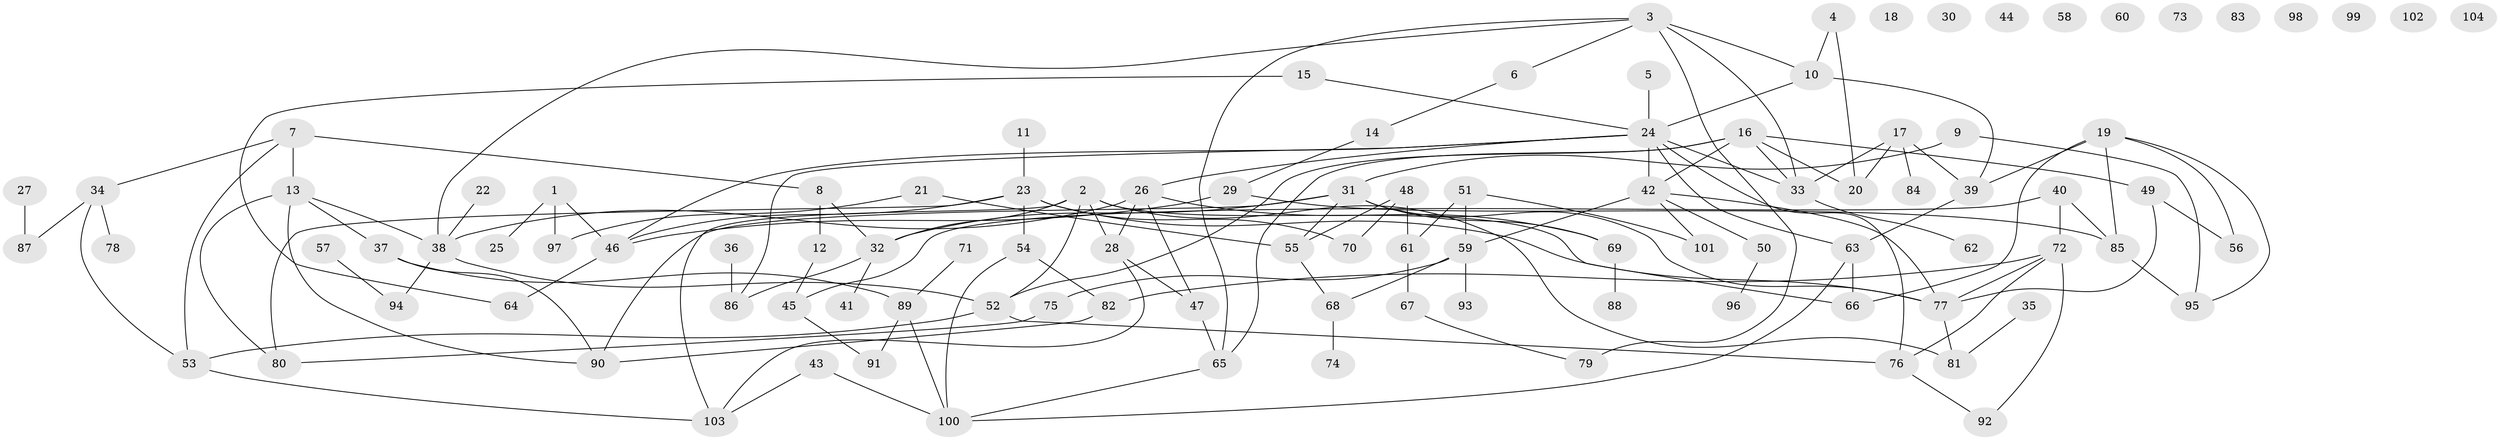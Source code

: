 // coarse degree distribution, {2: 0.17307692307692307, 9: 0.038461538461538464, 6: 0.1346153846153846, 4: 0.038461538461538464, 1: 0.15384615384615385, 12: 0.019230769230769232, 5: 0.07692307692307693, 3: 0.11538461538461539, 0: 0.21153846153846154, 19: 0.019230769230769232, 7: 0.019230769230769232}
// Generated by graph-tools (version 1.1) at 2025/54/03/05/25 16:54:46]
// undirected, 104 vertices, 145 edges
graph export_dot {
graph [start="1"]
  node [color=gray90,style=filled];
  1;
  2;
  3;
  4;
  5;
  6;
  7;
  8;
  9;
  10;
  11;
  12;
  13;
  14;
  15;
  16;
  17;
  18;
  19;
  20;
  21;
  22;
  23;
  24;
  25;
  26;
  27;
  28;
  29;
  30;
  31;
  32;
  33;
  34;
  35;
  36;
  37;
  38;
  39;
  40;
  41;
  42;
  43;
  44;
  45;
  46;
  47;
  48;
  49;
  50;
  51;
  52;
  53;
  54;
  55;
  56;
  57;
  58;
  59;
  60;
  61;
  62;
  63;
  64;
  65;
  66;
  67;
  68;
  69;
  70;
  71;
  72;
  73;
  74;
  75;
  76;
  77;
  78;
  79;
  80;
  81;
  82;
  83;
  84;
  85;
  86;
  87;
  88;
  89;
  90;
  91;
  92;
  93;
  94;
  95;
  96;
  97;
  98;
  99;
  100;
  101;
  102;
  103;
  104;
  1 -- 25;
  1 -- 46;
  1 -- 97;
  2 -- 28;
  2 -- 32;
  2 -- 52;
  2 -- 66;
  2 -- 81;
  2 -- 103;
  3 -- 6;
  3 -- 10;
  3 -- 33;
  3 -- 38;
  3 -- 65;
  3 -- 79;
  4 -- 10;
  4 -- 20;
  5 -- 24;
  6 -- 14;
  7 -- 8;
  7 -- 13;
  7 -- 34;
  7 -- 53;
  8 -- 12;
  8 -- 32;
  9 -- 31;
  9 -- 95;
  10 -- 24;
  10 -- 39;
  11 -- 23;
  12 -- 45;
  13 -- 37;
  13 -- 38;
  13 -- 80;
  13 -- 90;
  14 -- 29;
  15 -- 24;
  15 -- 64;
  16 -- 20;
  16 -- 33;
  16 -- 42;
  16 -- 49;
  16 -- 52;
  16 -- 65;
  17 -- 20;
  17 -- 33;
  17 -- 39;
  17 -- 84;
  19 -- 39;
  19 -- 56;
  19 -- 66;
  19 -- 85;
  19 -- 95;
  21 -- 55;
  21 -- 97;
  22 -- 38;
  23 -- 46;
  23 -- 54;
  23 -- 70;
  23 -- 77;
  23 -- 80;
  24 -- 26;
  24 -- 33;
  24 -- 42;
  24 -- 46;
  24 -- 63;
  24 -- 76;
  24 -- 86;
  26 -- 28;
  26 -- 38;
  26 -- 47;
  26 -- 69;
  27 -- 87;
  28 -- 47;
  28 -- 103;
  29 -- 46;
  29 -- 85;
  31 -- 32;
  31 -- 55;
  31 -- 69;
  31 -- 77;
  31 -- 90;
  32 -- 41;
  32 -- 86;
  33 -- 62;
  34 -- 53;
  34 -- 78;
  34 -- 87;
  35 -- 81;
  36 -- 86;
  37 -- 89;
  37 -- 90;
  38 -- 52;
  38 -- 94;
  39 -- 63;
  40 -- 45;
  40 -- 72;
  40 -- 85;
  42 -- 50;
  42 -- 59;
  42 -- 77;
  42 -- 101;
  43 -- 100;
  43 -- 103;
  45 -- 91;
  46 -- 64;
  47 -- 65;
  48 -- 55;
  48 -- 61;
  48 -- 70;
  49 -- 56;
  49 -- 77;
  50 -- 96;
  51 -- 59;
  51 -- 61;
  51 -- 101;
  52 -- 53;
  52 -- 76;
  53 -- 103;
  54 -- 82;
  54 -- 100;
  55 -- 68;
  57 -- 94;
  59 -- 68;
  59 -- 75;
  59 -- 93;
  61 -- 67;
  63 -- 66;
  63 -- 100;
  65 -- 100;
  67 -- 79;
  68 -- 74;
  69 -- 88;
  71 -- 89;
  72 -- 76;
  72 -- 77;
  72 -- 82;
  72 -- 92;
  75 -- 80;
  76 -- 92;
  77 -- 81;
  82 -- 90;
  85 -- 95;
  89 -- 91;
  89 -- 100;
}

